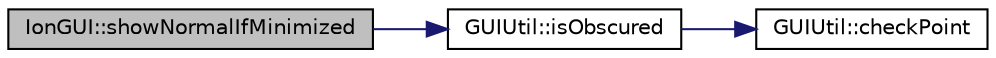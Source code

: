 digraph "IonGUI::showNormalIfMinimized"
{
  edge [fontname="Helvetica",fontsize="10",labelfontname="Helvetica",labelfontsize="10"];
  node [fontname="Helvetica",fontsize="10",shape=record];
  rankdir="LR";
  Node825 [label="IonGUI::showNormalIfMinimized",height=0.2,width=0.4,color="black", fillcolor="grey75", style="filled", fontcolor="black"];
  Node825 -> Node826 [color="midnightblue",fontsize="10",style="solid",fontname="Helvetica"];
  Node826 [label="GUIUtil::isObscured",height=0.2,width=0.4,color="black", fillcolor="white", style="filled",URL="$d1/d87/namespace_g_u_i_util.html#a0b7266e2b8e7de5f5fd1c7ddb9e5b637"];
  Node826 -> Node827 [color="midnightblue",fontsize="10",style="solid",fontname="Helvetica"];
  Node827 [label="GUIUtil::checkPoint",height=0.2,width=0.4,color="black", fillcolor="white", style="filled",URL="$d1/d87/namespace_g_u_i_util.html#ab2e7ef0aa9a1ad3f86d67a3f596b6fc4"];
}
